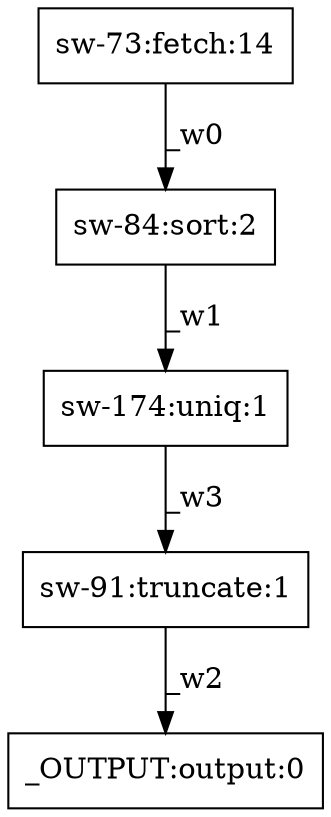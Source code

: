 digraph test1 { node [shape=box] "_OUTPUT" [label="_OUTPUT:output:0"];"sw-73" [label="sw-73:fetch:14"];"sw-91" [label="sw-91:truncate:1"];"sw-84" [label="sw-84:sort:2"];"sw-174" [label="sw-174:uniq:1"];"sw-73" -> "sw-84" [label="_w0"];"sw-84" -> "sw-174" [label="_w1"];"sw-91" -> "_OUTPUT" [label="_w2"];"sw-174" -> "sw-91" [label="_w3"];}